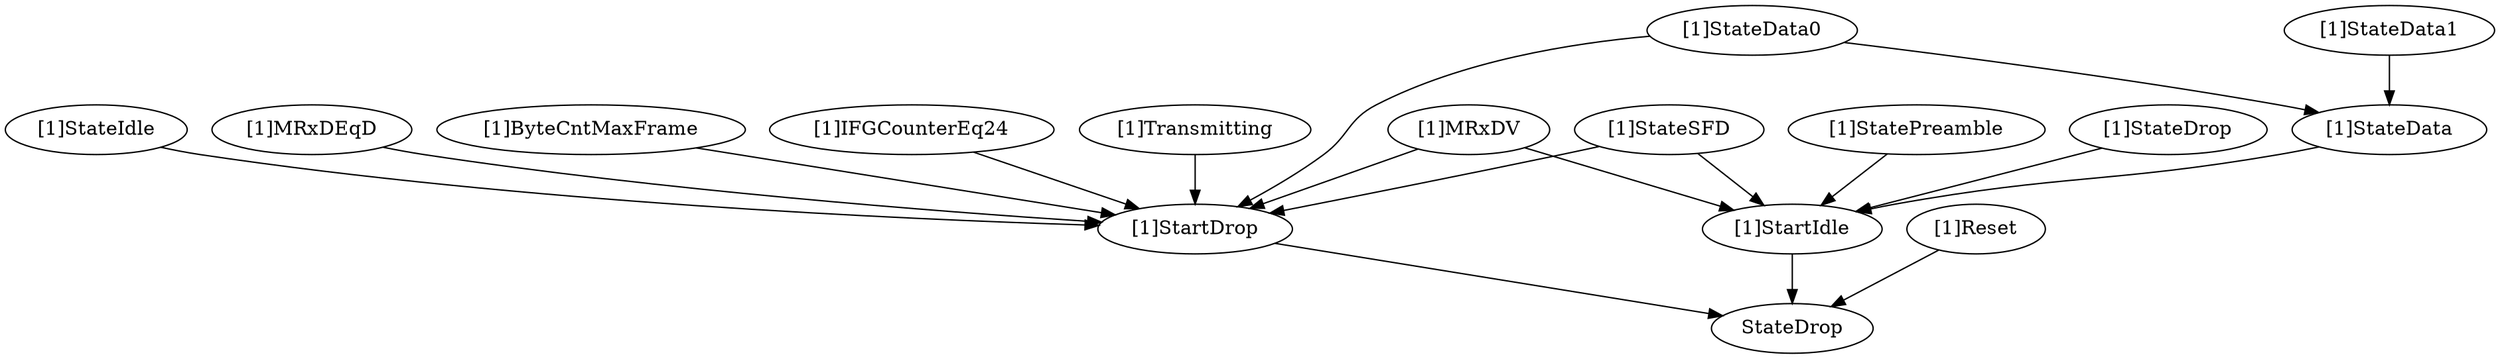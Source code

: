 strict digraph "" {
	"[1]StartDrop"	 [complexity=1,
		importance=0.123352018695,
		rank=0.123352018695];
	StateDrop	 [complexity=0,
		importance=0.0400203621217,
		rank=0.0];
	"[1]StartDrop" -> StateDrop;
	"[1]IFGCounterEq24"	 [complexity=10,
		importance=0.148352018695,
		rank=0.0148352018695];
	"[1]IFGCounterEq24" -> "[1]StartDrop";
	"[1]StatePreamble"	 [complexity=7,
		importance=0.241869335518,
		rank=0.0345527622168];
	"[1]StartIdle"	 [complexity=1,
		importance=0.180682751247,
		rank=0.180682751247];
	"[1]StatePreamble" -> "[1]StartIdle";
	"[1]Transmitting"	 [complexity=10,
		importance=0.148352018695,
		rank=0.0148352018695];
	"[1]Transmitting" -> "[1]StartDrop";
	"[1]StateDrop"	 [complexity=7,
		importance=0.220703113369,
		rank=0.0315290161956];
	"[1]StateDrop" -> "[1]StartIdle";
	"[1]StateData"	 [complexity=7,
		importance=0.232768462725,
		rank=0.0332526375322];
	"[1]StateData" -> "[1]StartIdle";
	"[1]StateData0"	 [complexity=10,
		importance=0.298116657806,
		rank=0.0298116657806];
	"[1]StateData0" -> "[1]StartDrop";
	"[1]StateData0" -> "[1]StateData";
	"[1]StateIdle"	 [complexity=10,
		importance=0.184737029178,
		rank=0.0184737029178];
	"[1]StateIdle" -> "[1]StartDrop";
	"[1]MRxDEqD"	 [complexity=10,
		importance=0.148352018695,
		rank=0.0148352018695];
	"[1]MRxDEqD" -> "[1]StartDrop";
	"[1]StartIdle" -> StateDrop;
	"[1]ByteCntMaxFrame"	 [complexity=10,
		importance=0.148352018695,
		rank=0.0148352018695];
	"[1]ByteCntMaxFrame" -> "[1]StartDrop";
	"[1]Reset"	 [complexity=1,
		importance=0.145061086365,
		rank=0.145061086365];
	"[1]Reset" -> StateDrop;
	"[1]StateData1"	 [complexity=10,
		importance=0.29754448188,
		rank=0.029754448188];
	"[1]StateData1" -> "[1]StateData";
	"[1]StateSFD"	 [complexity=7,
		importance=0.253936849177,
		rank=0.0362766927396];
	"[1]StateSFD" -> "[1]StartDrop";
	"[1]StateSFD" -> "[1]StartIdle";
	"[1]MRxDV"	 [complexity=7,
		importance=0.205682751247,
		rank=0.0293832501782];
	"[1]MRxDV" -> "[1]StartDrop";
	"[1]MRxDV" -> "[1]StartIdle";
}
